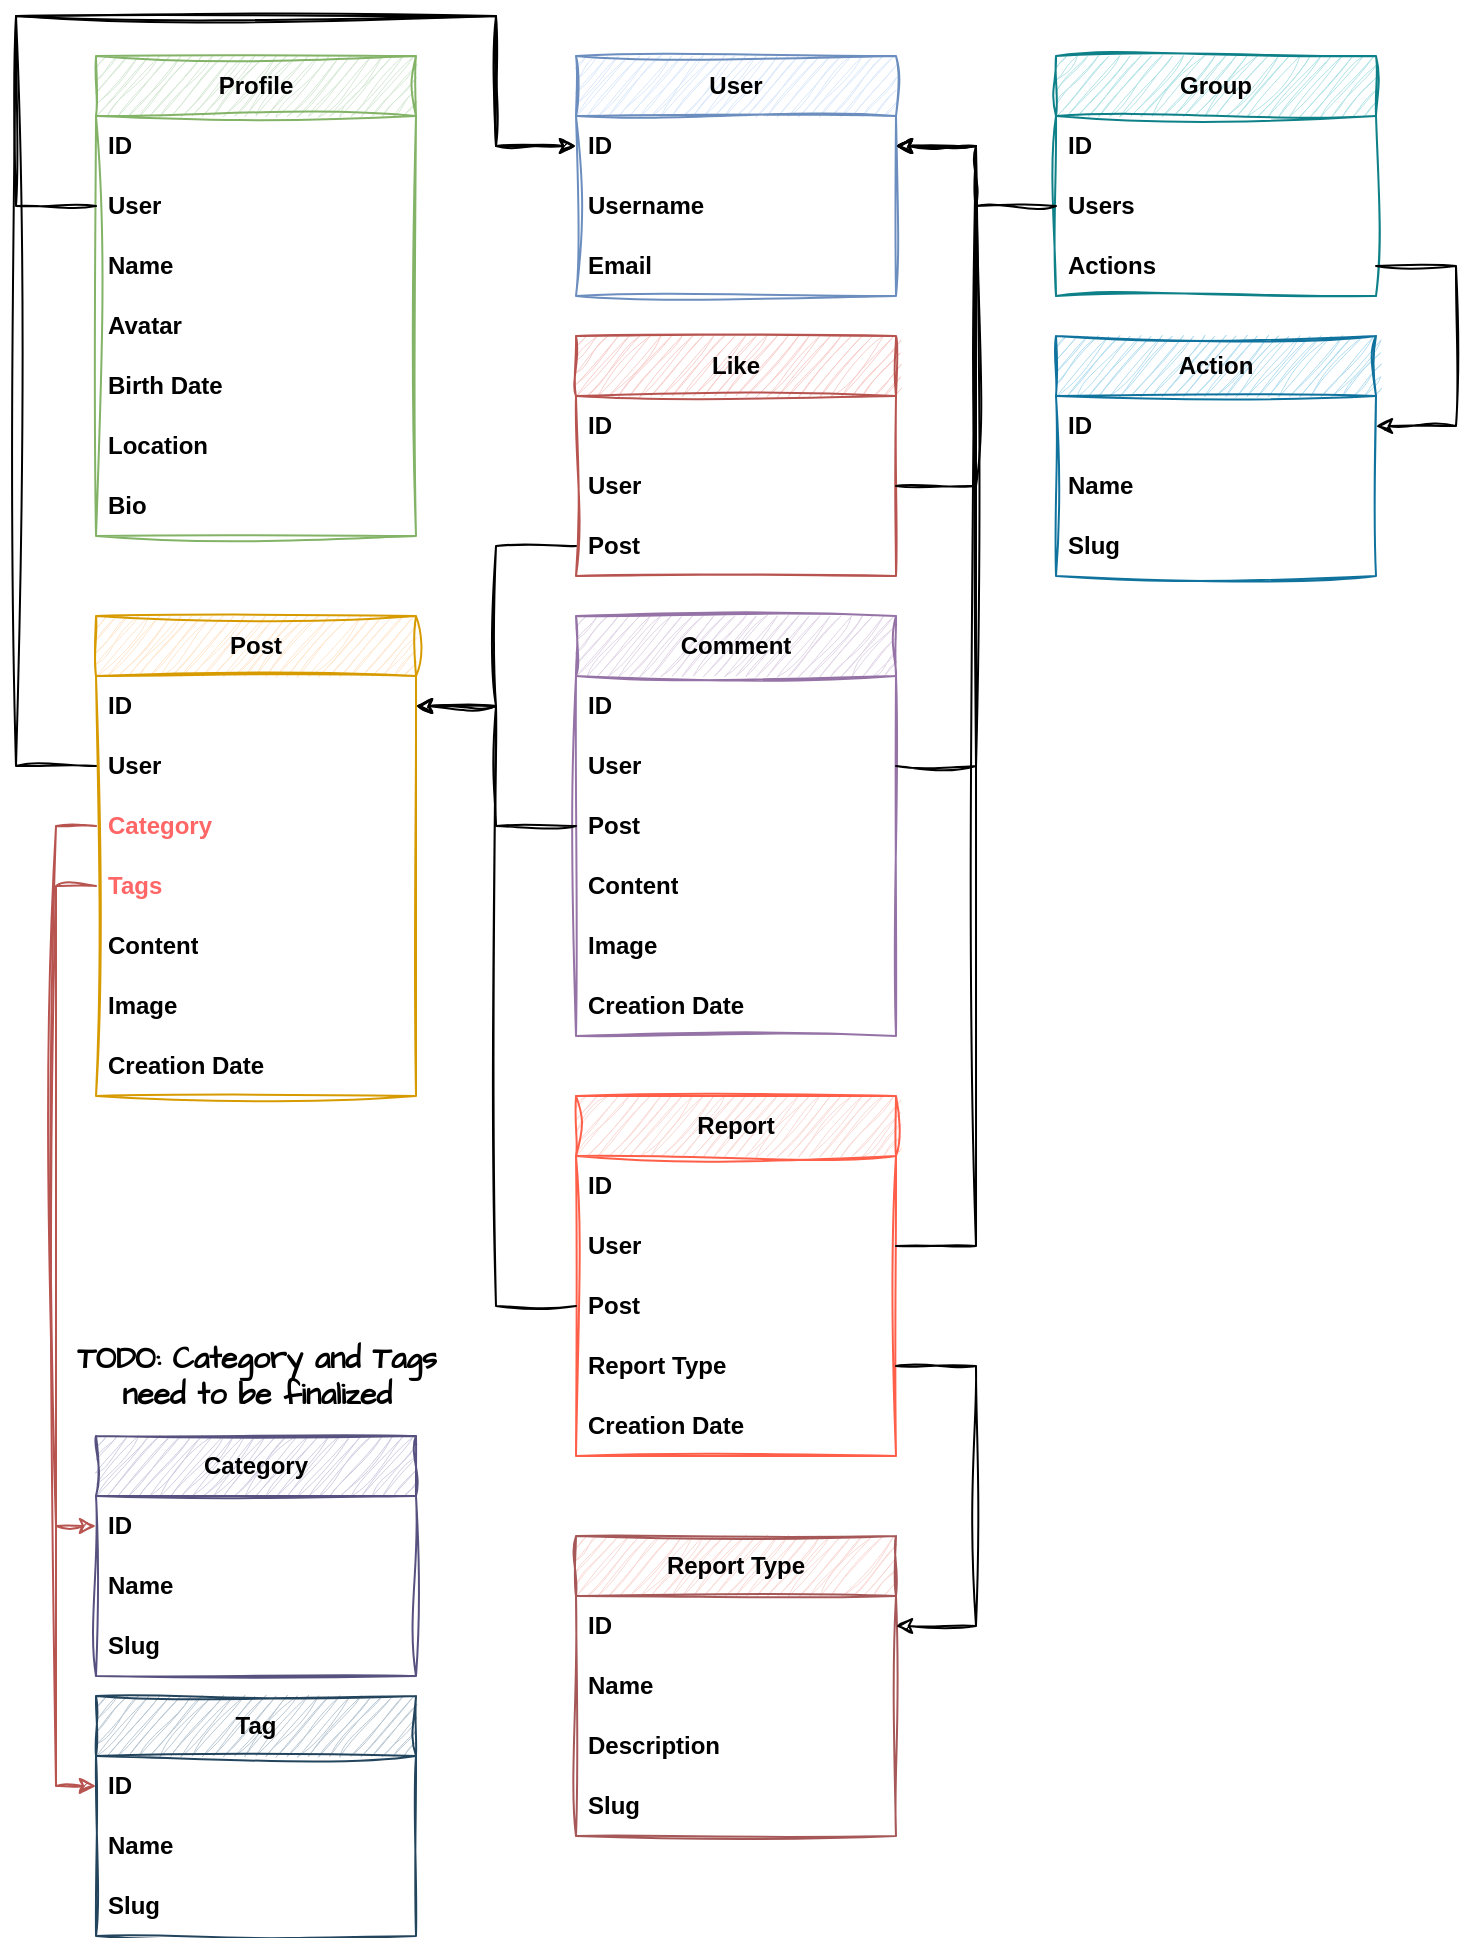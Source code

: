 <mxfile version="23.1.1" type="device">
  <diagram name="Страница — 1" id="5FD7nR56Q4yFlG2jxHn1">
    <mxGraphModel dx="1401" dy="309" grid="1" gridSize="10" guides="1" tooltips="1" connect="1" arrows="1" fold="1" page="1" pageScale="1" pageWidth="827" pageHeight="1169" math="0" shadow="0">
      <root>
        <mxCell id="0" />
        <mxCell id="1" parent="0" />
        <mxCell id="pnuQFp47O7qtw_fw8b88-24" value="User" style="swimlane;fontStyle=1;childLayout=stackLayout;horizontal=1;startSize=30;horizontalStack=0;resizeParent=1;resizeParentMax=0;resizeLast=0;collapsible=1;marginBottom=0;whiteSpace=wrap;html=1;fillColor=#dae8fc;strokeColor=#6c8ebf;fontFamily=Helvetica;rounded=0;sketch=1;curveFitting=1;jiggle=2;" parent="1" vertex="1">
          <mxGeometry x="-520" y="60" width="160" height="120" as="geometry" />
        </mxCell>
        <mxCell id="pnuQFp47O7qtw_fw8b88-25" value="ID" style="text;strokeColor=none;fillColor=none;align=left;verticalAlign=middle;spacingLeft=4;spacingRight=4;overflow=hidden;points=[[0,0.5],[1,0.5]];portConstraint=eastwest;rotatable=0;whiteSpace=wrap;html=1;fontFamily=Helvetica;fontStyle=1;rounded=0;sketch=1;curveFitting=1;jiggle=2;" parent="pnuQFp47O7qtw_fw8b88-24" vertex="1">
          <mxGeometry y="30" width="160" height="30" as="geometry" />
        </mxCell>
        <mxCell id="pnuQFp47O7qtw_fw8b88-26" value="Username" style="text;strokeColor=none;fillColor=none;align=left;verticalAlign=middle;spacingLeft=4;spacingRight=4;overflow=hidden;points=[[0,0.5],[1,0.5]];portConstraint=eastwest;rotatable=0;whiteSpace=wrap;html=1;fontFamily=Helvetica;fontStyle=1;rounded=0;sketch=1;curveFitting=1;jiggle=2;" parent="pnuQFp47O7qtw_fw8b88-24" vertex="1">
          <mxGeometry y="60" width="160" height="30" as="geometry" />
        </mxCell>
        <mxCell id="pnuQFp47O7qtw_fw8b88-27" value="Email" style="text;strokeColor=none;fillColor=none;align=left;verticalAlign=middle;spacingLeft=4;spacingRight=4;overflow=hidden;points=[[0,0.5],[1,0.5]];portConstraint=eastwest;rotatable=0;whiteSpace=wrap;html=1;fontFamily=Helvetica;fontStyle=1;rounded=0;sketch=1;curveFitting=1;jiggle=2;" parent="pnuQFp47O7qtw_fw8b88-24" vertex="1">
          <mxGeometry y="90" width="160" height="30" as="geometry" />
        </mxCell>
        <mxCell id="pnuQFp47O7qtw_fw8b88-28" value="Profile" style="swimlane;fontStyle=1;childLayout=stackLayout;horizontal=1;startSize=30;horizontalStack=0;resizeParent=1;resizeParentMax=0;resizeLast=0;collapsible=1;marginBottom=0;whiteSpace=wrap;html=1;fillColor=#d5e8d4;strokeColor=#82b366;fontFamily=Helvetica;rounded=0;sketch=1;curveFitting=1;jiggle=2;" parent="1" vertex="1">
          <mxGeometry x="-760" y="60" width="160" height="240" as="geometry" />
        </mxCell>
        <mxCell id="pnuQFp47O7qtw_fw8b88-29" value="ID" style="text;strokeColor=none;fillColor=none;align=left;verticalAlign=middle;spacingLeft=4;spacingRight=4;overflow=hidden;points=[[0,0.5],[1,0.5]];portConstraint=eastwest;rotatable=0;whiteSpace=wrap;html=1;fontFamily=Helvetica;fontStyle=1;rounded=0;sketch=1;curveFitting=1;jiggle=2;" parent="pnuQFp47O7qtw_fw8b88-28" vertex="1">
          <mxGeometry y="30" width="160" height="30" as="geometry" />
        </mxCell>
        <mxCell id="pnuQFp47O7qtw_fw8b88-30" value="User" style="text;strokeColor=none;fillColor=none;align=left;verticalAlign=middle;spacingLeft=4;spacingRight=4;overflow=hidden;points=[[0,0.5],[1,0.5]];portConstraint=eastwest;rotatable=0;whiteSpace=wrap;html=1;fontFamily=Helvetica;fontStyle=1;rounded=0;sketch=1;curveFitting=1;jiggle=2;" parent="pnuQFp47O7qtw_fw8b88-28" vertex="1">
          <mxGeometry y="60" width="160" height="30" as="geometry" />
        </mxCell>
        <mxCell id="pnuQFp47O7qtw_fw8b88-31" value="Name" style="text;strokeColor=none;fillColor=none;align=left;verticalAlign=middle;spacingLeft=4;spacingRight=4;overflow=hidden;points=[[0,0.5],[1,0.5]];portConstraint=eastwest;rotatable=0;whiteSpace=wrap;html=1;fontFamily=Helvetica;fontStyle=1;rounded=0;sketch=1;curveFitting=1;jiggle=2;" parent="pnuQFp47O7qtw_fw8b88-28" vertex="1">
          <mxGeometry y="90" width="160" height="30" as="geometry" />
        </mxCell>
        <mxCell id="pnuQFp47O7qtw_fw8b88-32" value="Avatar" style="text;strokeColor=none;fillColor=none;align=left;verticalAlign=middle;spacingLeft=4;spacingRight=4;overflow=hidden;points=[[0,0.5],[1,0.5]];portConstraint=eastwest;rotatable=0;whiteSpace=wrap;html=1;fontFamily=Helvetica;fontStyle=1;rounded=0;sketch=1;curveFitting=1;jiggle=2;" parent="pnuQFp47O7qtw_fw8b88-28" vertex="1">
          <mxGeometry y="120" width="160" height="30" as="geometry" />
        </mxCell>
        <mxCell id="pnuQFp47O7qtw_fw8b88-33" value="Birth Date" style="text;strokeColor=none;fillColor=none;align=left;verticalAlign=middle;spacingLeft=4;spacingRight=4;overflow=hidden;points=[[0,0.5],[1,0.5]];portConstraint=eastwest;rotatable=0;whiteSpace=wrap;html=1;fontFamily=Helvetica;fontStyle=1;rounded=0;sketch=1;curveFitting=1;jiggle=2;fontColor=default;" parent="pnuQFp47O7qtw_fw8b88-28" vertex="1">
          <mxGeometry y="150" width="160" height="30" as="geometry" />
        </mxCell>
        <mxCell id="pnuQFp47O7qtw_fw8b88-35" value="Location" style="text;strokeColor=none;fillColor=none;align=left;verticalAlign=middle;spacingLeft=4;spacingRight=4;overflow=hidden;points=[[0,0.5],[1,0.5]];portConstraint=eastwest;rotatable=0;whiteSpace=wrap;html=1;fontFamily=Helvetica;fontStyle=1;rounded=0;sketch=1;curveFitting=1;jiggle=2;fontColor=default;" parent="pnuQFp47O7qtw_fw8b88-28" vertex="1">
          <mxGeometry y="180" width="160" height="30" as="geometry" />
        </mxCell>
        <mxCell id="pnuQFp47O7qtw_fw8b88-34" value="Bio" style="text;strokeColor=none;fillColor=none;align=left;verticalAlign=middle;spacingLeft=4;spacingRight=4;overflow=hidden;points=[[0,0.5],[1,0.5]];portConstraint=eastwest;rotatable=0;whiteSpace=wrap;html=1;fontFamily=Helvetica;fontStyle=1;rounded=0;sketch=1;curveFitting=1;jiggle=2;fontColor=default;" parent="pnuQFp47O7qtw_fw8b88-28" vertex="1">
          <mxGeometry y="210" width="160" height="30" as="geometry" />
        </mxCell>
        <mxCell id="pnuQFp47O7qtw_fw8b88-36" value="Post" style="swimlane;fontStyle=1;childLayout=stackLayout;horizontal=1;startSize=30;horizontalStack=0;resizeParent=1;resizeParentMax=0;resizeLast=0;collapsible=1;marginBottom=0;whiteSpace=wrap;html=1;fillColor=#ffe6cc;strokeColor=#d79b00;fontFamily=Helvetica;align=center;rounded=0;sketch=1;curveFitting=1;jiggle=2;" parent="1" vertex="1">
          <mxGeometry x="-760" y="340" width="160" height="240" as="geometry" />
        </mxCell>
        <mxCell id="pnuQFp47O7qtw_fw8b88-37" value="ID" style="text;strokeColor=none;fillColor=none;align=left;verticalAlign=middle;spacingLeft=4;spacingRight=4;overflow=hidden;points=[[0,0.5],[1,0.5]];portConstraint=eastwest;rotatable=0;whiteSpace=wrap;html=1;fontFamily=Helvetica;fontStyle=1;rounded=0;sketch=1;curveFitting=1;jiggle=2;" parent="pnuQFp47O7qtw_fw8b88-36" vertex="1">
          <mxGeometry y="30" width="160" height="30" as="geometry" />
        </mxCell>
        <mxCell id="pnuQFp47O7qtw_fw8b88-38" value="User" style="text;strokeColor=none;fillColor=none;align=left;verticalAlign=middle;spacingLeft=4;spacingRight=4;overflow=hidden;points=[[0,0.5],[1,0.5]];portConstraint=eastwest;rotatable=0;whiteSpace=wrap;html=1;fontFamily=Helvetica;fontStyle=1;rounded=0;sketch=1;curveFitting=1;jiggle=2;" parent="pnuQFp47O7qtw_fw8b88-36" vertex="1">
          <mxGeometry y="60" width="160" height="30" as="geometry" />
        </mxCell>
        <mxCell id="pnuQFp47O7qtw_fw8b88-110" value="Category" style="text;strokeColor=none;fillColor=none;align=left;verticalAlign=middle;spacingLeft=4;spacingRight=4;overflow=hidden;points=[[0,0.5],[1,0.5]];portConstraint=eastwest;rotatable=0;whiteSpace=wrap;html=1;fontFamily=Helvetica;fontStyle=1;rounded=0;sketch=1;curveFitting=1;jiggle=2;fontColor=#FF6666;" parent="pnuQFp47O7qtw_fw8b88-36" vertex="1">
          <mxGeometry y="90" width="160" height="30" as="geometry" />
        </mxCell>
        <mxCell id="pnuQFp47O7qtw_fw8b88-111" value="Tags" style="text;strokeColor=none;fillColor=none;align=left;verticalAlign=middle;spacingLeft=4;spacingRight=4;overflow=hidden;points=[[0,0.5],[1,0.5]];portConstraint=eastwest;rotatable=0;whiteSpace=wrap;html=1;fontFamily=Helvetica;fontStyle=1;rounded=0;sketch=1;curveFitting=1;jiggle=2;fontColor=#FF6666;" parent="pnuQFp47O7qtw_fw8b88-36" vertex="1">
          <mxGeometry y="120" width="160" height="30" as="geometry" />
        </mxCell>
        <mxCell id="pnuQFp47O7qtw_fw8b88-39" value="Content" style="text;strokeColor=none;fillColor=none;align=left;verticalAlign=middle;spacingLeft=4;spacingRight=4;overflow=hidden;points=[[0,0.5],[1,0.5]];portConstraint=eastwest;rotatable=0;whiteSpace=wrap;html=1;fontFamily=Helvetica;fontStyle=1;rounded=0;sketch=1;curveFitting=1;jiggle=2;" parent="pnuQFp47O7qtw_fw8b88-36" vertex="1">
          <mxGeometry y="150" width="160" height="30" as="geometry" />
        </mxCell>
        <mxCell id="pnuQFp47O7qtw_fw8b88-40" value="Image" style="text;strokeColor=none;fillColor=none;align=left;verticalAlign=middle;spacingLeft=4;spacingRight=4;overflow=hidden;points=[[0,0.5],[1,0.5]];portConstraint=eastwest;rotatable=0;whiteSpace=wrap;html=1;fontFamily=Helvetica;fontStyle=1;rounded=0;sketch=1;curveFitting=1;jiggle=2;" parent="pnuQFp47O7qtw_fw8b88-36" vertex="1">
          <mxGeometry y="180" width="160" height="30" as="geometry" />
        </mxCell>
        <mxCell id="pnuQFp47O7qtw_fw8b88-41" value="Creation Date" style="text;strokeColor=none;fillColor=none;align=left;verticalAlign=middle;spacingLeft=4;spacingRight=4;overflow=hidden;points=[[0,0.5],[1,0.5]];portConstraint=eastwest;rotatable=0;whiteSpace=wrap;html=1;fontFamily=Helvetica;fontStyle=1;rounded=0;sketch=1;curveFitting=1;jiggle=2;" parent="pnuQFp47O7qtw_fw8b88-36" vertex="1">
          <mxGeometry y="210" width="160" height="30" as="geometry" />
        </mxCell>
        <mxCell id="pnuQFp47O7qtw_fw8b88-46" value="Comment" style="swimlane;fontStyle=1;childLayout=stackLayout;horizontal=1;startSize=30;horizontalStack=0;resizeParent=1;resizeParentMax=0;resizeLast=0;collapsible=1;marginBottom=0;whiteSpace=wrap;html=1;fillColor=#e1d5e7;strokeColor=#9673a6;fontFamily=Helvetica;align=center;rounded=0;sketch=1;curveFitting=1;jiggle=2;" parent="1" vertex="1">
          <mxGeometry x="-520" y="340" width="160" height="210" as="geometry" />
        </mxCell>
        <mxCell id="pnuQFp47O7qtw_fw8b88-47" value="ID" style="text;strokeColor=none;fillColor=none;align=left;verticalAlign=middle;spacingLeft=4;spacingRight=4;overflow=hidden;points=[[0,0.5],[1,0.5]];portConstraint=eastwest;rotatable=0;whiteSpace=wrap;html=1;fontFamily=Helvetica;fontStyle=1;rounded=0;sketch=1;curveFitting=1;jiggle=2;" parent="pnuQFp47O7qtw_fw8b88-46" vertex="1">
          <mxGeometry y="30" width="160" height="30" as="geometry" />
        </mxCell>
        <mxCell id="pnuQFp47O7qtw_fw8b88-48" value="User" style="text;strokeColor=none;fillColor=none;align=left;verticalAlign=middle;spacingLeft=4;spacingRight=4;overflow=hidden;points=[[0,0.5],[1,0.5]];portConstraint=eastwest;rotatable=0;whiteSpace=wrap;html=1;fontFamily=Helvetica;fontStyle=1;rounded=0;sketch=1;curveFitting=1;jiggle=2;" parent="pnuQFp47O7qtw_fw8b88-46" vertex="1">
          <mxGeometry y="60" width="160" height="30" as="geometry" />
        </mxCell>
        <mxCell id="pnuQFp47O7qtw_fw8b88-52" value="Post" style="text;strokeColor=none;fillColor=none;align=left;verticalAlign=middle;spacingLeft=4;spacingRight=4;overflow=hidden;points=[[0,0.5],[1,0.5]];portConstraint=eastwest;rotatable=0;whiteSpace=wrap;html=1;fontFamily=Helvetica;fontStyle=1;rounded=0;sketch=1;curveFitting=1;jiggle=2;" parent="pnuQFp47O7qtw_fw8b88-46" vertex="1">
          <mxGeometry y="90" width="160" height="30" as="geometry" />
        </mxCell>
        <mxCell id="pnuQFp47O7qtw_fw8b88-49" value="Content" style="text;strokeColor=none;fillColor=none;align=left;verticalAlign=middle;spacingLeft=4;spacingRight=4;overflow=hidden;points=[[0,0.5],[1,0.5]];portConstraint=eastwest;rotatable=0;whiteSpace=wrap;html=1;fontFamily=Helvetica;fontStyle=1;rounded=0;sketch=1;curveFitting=1;jiggle=2;" parent="pnuQFp47O7qtw_fw8b88-46" vertex="1">
          <mxGeometry y="120" width="160" height="30" as="geometry" />
        </mxCell>
        <mxCell id="pnuQFp47O7qtw_fw8b88-50" value="Image" style="text;strokeColor=none;fillColor=none;align=left;verticalAlign=middle;spacingLeft=4;spacingRight=4;overflow=hidden;points=[[0,0.5],[1,0.5]];portConstraint=eastwest;rotatable=0;whiteSpace=wrap;html=1;fontFamily=Helvetica;fontStyle=1;rounded=0;sketch=1;curveFitting=1;jiggle=2;" parent="pnuQFp47O7qtw_fw8b88-46" vertex="1">
          <mxGeometry y="150" width="160" height="30" as="geometry" />
        </mxCell>
        <mxCell id="pnuQFp47O7qtw_fw8b88-51" value="Creation Date" style="text;strokeColor=none;fillColor=none;align=left;verticalAlign=middle;spacingLeft=4;spacingRight=4;overflow=hidden;points=[[0,0.5],[1,0.5]];portConstraint=eastwest;rotatable=0;whiteSpace=wrap;html=1;fontFamily=Helvetica;fontStyle=1;labelBorderColor=none;labelBackgroundColor=none;rounded=0;sketch=1;curveFitting=1;jiggle=2;" parent="pnuQFp47O7qtw_fw8b88-46" vertex="1">
          <mxGeometry y="180" width="160" height="30" as="geometry" />
        </mxCell>
        <mxCell id="pnuQFp47O7qtw_fw8b88-54" value="Like" style="swimlane;fontStyle=1;childLayout=stackLayout;horizontal=1;startSize=30;horizontalStack=0;resizeParent=1;resizeParentMax=0;resizeLast=0;collapsible=1;marginBottom=0;whiteSpace=wrap;html=1;fillColor=#f8cecc;strokeColor=#b85450;fontFamily=Helvetica;align=center;rounded=0;sketch=1;curveFitting=1;jiggle=2;" parent="1" vertex="1">
          <mxGeometry x="-520" y="200" width="160" height="120" as="geometry" />
        </mxCell>
        <mxCell id="pnuQFp47O7qtw_fw8b88-55" value="ID" style="text;strokeColor=none;fillColor=none;align=left;verticalAlign=middle;spacingLeft=4;spacingRight=4;overflow=hidden;points=[[0,0.5],[1,0.5]];portConstraint=eastwest;rotatable=0;whiteSpace=wrap;html=1;fontFamily=Helvetica;fontStyle=1;rounded=0;sketch=1;curveFitting=1;jiggle=2;" parent="pnuQFp47O7qtw_fw8b88-54" vertex="1">
          <mxGeometry y="30" width="160" height="30" as="geometry" />
        </mxCell>
        <mxCell id="pnuQFp47O7qtw_fw8b88-56" value="User" style="text;strokeColor=none;fillColor=none;align=left;verticalAlign=middle;spacingLeft=4;spacingRight=4;overflow=hidden;points=[[0,0.5],[1,0.5]];portConstraint=eastwest;rotatable=0;whiteSpace=wrap;html=1;fontFamily=Helvetica;fontStyle=1;rounded=0;sketch=1;curveFitting=1;jiggle=2;" parent="pnuQFp47O7qtw_fw8b88-54" vertex="1">
          <mxGeometry y="60" width="160" height="30" as="geometry" />
        </mxCell>
        <mxCell id="pnuQFp47O7qtw_fw8b88-57" value="Post" style="text;strokeColor=none;fillColor=none;align=left;verticalAlign=middle;spacingLeft=4;spacingRight=4;overflow=hidden;points=[[0,0.5],[1,0.5]];portConstraint=eastwest;rotatable=0;whiteSpace=wrap;html=1;fontFamily=Helvetica;fontStyle=1;rounded=0;sketch=1;curveFitting=1;jiggle=2;" parent="pnuQFp47O7qtw_fw8b88-54" vertex="1">
          <mxGeometry y="90" width="160" height="30" as="geometry" />
        </mxCell>
        <mxCell id="pnuQFp47O7qtw_fw8b88-85" style="edgeStyle=orthogonalEdgeStyle;rounded=0;orthogonalLoop=1;jettySize=auto;html=1;entryX=1;entryY=0.5;entryDx=0;entryDy=0;fontFamily=Helvetica;fontStyle=1;align=left;sketch=1;curveFitting=1;jiggle=2;" parent="1" source="pnuQFp47O7qtw_fw8b88-48" target="pnuQFp47O7qtw_fw8b88-25" edge="1">
          <mxGeometry relative="1" as="geometry">
            <Array as="points">
              <mxPoint x="-320" y="415" />
              <mxPoint x="-320" y="105" />
            </Array>
          </mxGeometry>
        </mxCell>
        <mxCell id="pnuQFp47O7qtw_fw8b88-86" style="edgeStyle=orthogonalEdgeStyle;rounded=0;orthogonalLoop=1;jettySize=auto;html=1;entryX=1;entryY=0.5;entryDx=0;entryDy=0;fontFamily=Helvetica;fontStyle=1;align=left;sketch=1;curveFitting=1;jiggle=2;" parent="1" source="pnuQFp47O7qtw_fw8b88-56" target="pnuQFp47O7qtw_fw8b88-25" edge="1">
          <mxGeometry relative="1" as="geometry">
            <Array as="points">
              <mxPoint x="-320" y="275" />
              <mxPoint x="-320" y="105" />
            </Array>
          </mxGeometry>
        </mxCell>
        <mxCell id="pnuQFp47O7qtw_fw8b88-88" style="edgeStyle=orthogonalEdgeStyle;rounded=0;orthogonalLoop=1;jettySize=auto;html=1;entryX=0;entryY=0.5;entryDx=0;entryDy=0;fontFamily=Helvetica;sketch=1;curveFitting=1;jiggle=2;" parent="1" source="pnuQFp47O7qtw_fw8b88-30" target="pnuQFp47O7qtw_fw8b88-25" edge="1">
          <mxGeometry relative="1" as="geometry">
            <Array as="points">
              <mxPoint x="-800" y="135" />
              <mxPoint x="-800" y="40" />
              <mxPoint x="-560" y="40" />
              <mxPoint x="-560" y="105" />
            </Array>
          </mxGeometry>
        </mxCell>
        <mxCell id="pnuQFp47O7qtw_fw8b88-89" style="edgeStyle=orthogonalEdgeStyle;rounded=0;orthogonalLoop=1;jettySize=auto;html=1;entryX=0;entryY=0.5;entryDx=0;entryDy=0;fontFamily=Helvetica;sketch=1;curveFitting=1;jiggle=2;" parent="1" source="pnuQFp47O7qtw_fw8b88-38" target="pnuQFp47O7qtw_fw8b88-25" edge="1">
          <mxGeometry relative="1" as="geometry">
            <Array as="points">
              <mxPoint x="-800" y="415" />
              <mxPoint x="-800" y="40" />
              <mxPoint x="-560" y="40" />
              <mxPoint x="-560" y="105" />
            </Array>
          </mxGeometry>
        </mxCell>
        <mxCell id="pnuQFp47O7qtw_fw8b88-90" style="edgeStyle=orthogonalEdgeStyle;rounded=0;orthogonalLoop=1;jettySize=auto;html=1;entryX=1;entryY=0.5;entryDx=0;entryDy=0;fontFamily=Helvetica;fontStyle=1;align=left;sketch=1;curveFitting=1;jiggle=2;" parent="1" source="pnuQFp47O7qtw_fw8b88-52" target="pnuQFp47O7qtw_fw8b88-37" edge="1">
          <mxGeometry relative="1" as="geometry" />
        </mxCell>
        <mxCell id="pnuQFp47O7qtw_fw8b88-91" style="edgeStyle=orthogonalEdgeStyle;rounded=0;orthogonalLoop=1;jettySize=auto;html=1;entryX=1;entryY=0.5;entryDx=0;entryDy=0;fontFamily=Helvetica;fontStyle=1;align=left;sketch=1;curveFitting=1;jiggle=2;" parent="1" source="pnuQFp47O7qtw_fw8b88-57" target="pnuQFp47O7qtw_fw8b88-37" edge="1">
          <mxGeometry relative="1" as="geometry" />
        </mxCell>
        <mxCell id="pnuQFp47O7qtw_fw8b88-93" value="Group" style="swimlane;fontStyle=1;childLayout=stackLayout;horizontal=1;startSize=30;horizontalStack=0;resizeParent=1;resizeParentMax=0;resizeLast=0;collapsible=1;marginBottom=0;whiteSpace=wrap;html=1;fontFamily=Helvetica;rounded=0;sketch=1;curveFitting=1;jiggle=2;fillColor=#b0e3e6;strokeColor=#0e8088;" parent="1" vertex="1">
          <mxGeometry x="-280" y="60" width="160" height="120" as="geometry" />
        </mxCell>
        <mxCell id="pnuQFp47O7qtw_fw8b88-94" value="ID" style="text;strokeColor=none;fillColor=none;align=left;verticalAlign=middle;spacingLeft=4;spacingRight=4;overflow=hidden;points=[[0,0.5],[1,0.5]];portConstraint=eastwest;rotatable=0;whiteSpace=wrap;html=1;fontFamily=Helvetica;fontStyle=1;rounded=0;sketch=1;curveFitting=1;jiggle=2;" parent="pnuQFp47O7qtw_fw8b88-93" vertex="1">
          <mxGeometry y="30" width="160" height="30" as="geometry" />
        </mxCell>
        <mxCell id="pnuQFp47O7qtw_fw8b88-95" value="Users" style="text;strokeColor=none;fillColor=none;align=left;verticalAlign=middle;spacingLeft=4;spacingRight=4;overflow=hidden;points=[[0,0.5],[1,0.5]];portConstraint=eastwest;rotatable=0;whiteSpace=wrap;html=1;fontFamily=Helvetica;fontStyle=1;rounded=0;sketch=1;curveFitting=1;jiggle=2;" parent="pnuQFp47O7qtw_fw8b88-93" vertex="1">
          <mxGeometry y="60" width="160" height="30" as="geometry" />
        </mxCell>
        <mxCell id="pnuQFp47O7qtw_fw8b88-96" value="Actions" style="text;strokeColor=none;fillColor=none;align=left;verticalAlign=middle;spacingLeft=4;spacingRight=4;overflow=hidden;points=[[0,0.5],[1,0.5]];portConstraint=eastwest;rotatable=0;whiteSpace=wrap;html=1;fontFamily=Helvetica;fontStyle=1;rounded=0;sketch=1;curveFitting=1;jiggle=2;" parent="pnuQFp47O7qtw_fw8b88-93" vertex="1">
          <mxGeometry y="90" width="160" height="30" as="geometry" />
        </mxCell>
        <mxCell id="pnuQFp47O7qtw_fw8b88-97" style="edgeStyle=orthogonalEdgeStyle;rounded=0;orthogonalLoop=1;jettySize=auto;html=1;entryX=1;entryY=0.5;entryDx=0;entryDy=0;sketch=1;curveFitting=1;jiggle=2;" parent="1" source="pnuQFp47O7qtw_fw8b88-95" target="pnuQFp47O7qtw_fw8b88-25" edge="1">
          <mxGeometry relative="1" as="geometry" />
        </mxCell>
        <mxCell id="pnuQFp47O7qtw_fw8b88-98" value="Action" style="swimlane;fontStyle=1;childLayout=stackLayout;horizontal=1;startSize=30;horizontalStack=0;resizeParent=1;resizeParentMax=0;resizeLast=0;collapsible=1;marginBottom=0;whiteSpace=wrap;html=1;fontFamily=Helvetica;rounded=0;fillColor=#b1ddf0;strokeColor=#10739e;sketch=1;curveFitting=1;jiggle=2;" parent="1" vertex="1">
          <mxGeometry x="-280" y="200" width="160" height="120" as="geometry" />
        </mxCell>
        <mxCell id="pnuQFp47O7qtw_fw8b88-99" value="ID" style="text;strokeColor=none;fillColor=none;align=left;verticalAlign=middle;spacingLeft=4;spacingRight=4;overflow=hidden;points=[[0,0.5],[1,0.5]];portConstraint=eastwest;rotatable=0;whiteSpace=wrap;html=1;fontFamily=Helvetica;fontStyle=1;rounded=0;sketch=1;curveFitting=1;jiggle=2;" parent="pnuQFp47O7qtw_fw8b88-98" vertex="1">
          <mxGeometry y="30" width="160" height="30" as="geometry" />
        </mxCell>
        <mxCell id="pnuQFp47O7qtw_fw8b88-100" value="Name" style="text;strokeColor=none;fillColor=none;align=left;verticalAlign=middle;spacingLeft=4;spacingRight=4;overflow=hidden;points=[[0,0.5],[1,0.5]];portConstraint=eastwest;rotatable=0;whiteSpace=wrap;html=1;fontFamily=Helvetica;fontStyle=1;rounded=0;sketch=1;curveFitting=1;jiggle=2;" parent="pnuQFp47O7qtw_fw8b88-98" vertex="1">
          <mxGeometry y="60" width="160" height="30" as="geometry" />
        </mxCell>
        <mxCell id="pnuQFp47O7qtw_fw8b88-101" value="Slug" style="text;strokeColor=none;fillColor=none;align=left;verticalAlign=middle;spacingLeft=4;spacingRight=4;overflow=hidden;points=[[0,0.5],[1,0.5]];portConstraint=eastwest;rotatable=0;whiteSpace=wrap;html=1;fontFamily=Helvetica;fontStyle=1;rounded=0;sketch=1;curveFitting=1;jiggle=2;" parent="pnuQFp47O7qtw_fw8b88-98" vertex="1">
          <mxGeometry y="90" width="160" height="30" as="geometry" />
        </mxCell>
        <mxCell id="pnuQFp47O7qtw_fw8b88-103" style="edgeStyle=orthogonalEdgeStyle;rounded=0;orthogonalLoop=1;jettySize=auto;html=1;entryX=1;entryY=0.5;entryDx=0;entryDy=0;sketch=1;curveFitting=1;jiggle=2;" parent="1" source="pnuQFp47O7qtw_fw8b88-96" target="pnuQFp47O7qtw_fw8b88-99" edge="1">
          <mxGeometry relative="1" as="geometry">
            <Array as="points">
              <mxPoint x="-80" y="165" />
              <mxPoint x="-80" y="245" />
            </Array>
          </mxGeometry>
        </mxCell>
        <mxCell id="pnuQFp47O7qtw_fw8b88-104" value="Category" style="swimlane;fontStyle=1;childLayout=stackLayout;horizontal=1;startSize=30;horizontalStack=0;resizeParent=1;resizeParentMax=0;resizeLast=0;collapsible=1;marginBottom=0;whiteSpace=wrap;html=1;fillColor=#d0cee2;strokeColor=#56517e;fontFamily=Helvetica;align=center;rounded=0;sketch=1;curveFitting=1;jiggle=2;" parent="1" vertex="1">
          <mxGeometry x="-760" y="750" width="160" height="120" as="geometry" />
        </mxCell>
        <mxCell id="pnuQFp47O7qtw_fw8b88-105" value="ID" style="text;strokeColor=none;fillColor=none;align=left;verticalAlign=middle;spacingLeft=4;spacingRight=4;overflow=hidden;points=[[0,0.5],[1,0.5]];portConstraint=eastwest;rotatable=0;whiteSpace=wrap;html=1;fontFamily=Helvetica;fontStyle=1;rounded=0;sketch=1;curveFitting=1;jiggle=2;" parent="pnuQFp47O7qtw_fw8b88-104" vertex="1">
          <mxGeometry y="30" width="160" height="30" as="geometry" />
        </mxCell>
        <mxCell id="pnuQFp47O7qtw_fw8b88-106" value="Name" style="text;strokeColor=none;fillColor=none;align=left;verticalAlign=middle;spacingLeft=4;spacingRight=4;overflow=hidden;points=[[0,0.5],[1,0.5]];portConstraint=eastwest;rotatable=0;whiteSpace=wrap;html=1;fontFamily=Helvetica;fontStyle=1;rounded=0;sketch=1;curveFitting=1;jiggle=2;" parent="pnuQFp47O7qtw_fw8b88-104" vertex="1">
          <mxGeometry y="60" width="160" height="30" as="geometry" />
        </mxCell>
        <mxCell id="pnuQFp47O7qtw_fw8b88-107" value="Slug" style="text;strokeColor=none;fillColor=none;align=left;verticalAlign=middle;spacingLeft=4;spacingRight=4;overflow=hidden;points=[[0,0.5],[1,0.5]];portConstraint=eastwest;rotatable=0;whiteSpace=wrap;html=1;fontFamily=Helvetica;fontStyle=1;rounded=0;sketch=1;curveFitting=1;jiggle=2;" parent="pnuQFp47O7qtw_fw8b88-104" vertex="1">
          <mxGeometry y="90" width="160" height="30" as="geometry" />
        </mxCell>
        <mxCell id="pnuQFp47O7qtw_fw8b88-113" value="Tag" style="swimlane;fontStyle=1;childLayout=stackLayout;horizontal=1;startSize=30;horizontalStack=0;resizeParent=1;resizeParentMax=0;resizeLast=0;collapsible=1;marginBottom=0;whiteSpace=wrap;html=1;fillColor=#bac8d3;strokeColor=#23445d;fontFamily=Helvetica;align=center;rounded=0;sketch=1;curveFitting=1;jiggle=2;" parent="1" vertex="1">
          <mxGeometry x="-760" y="880" width="160" height="120" as="geometry" />
        </mxCell>
        <mxCell id="pnuQFp47O7qtw_fw8b88-114" value="ID" style="text;strokeColor=none;fillColor=none;align=left;verticalAlign=middle;spacingLeft=4;spacingRight=4;overflow=hidden;points=[[0,0.5],[1,0.5]];portConstraint=eastwest;rotatable=0;whiteSpace=wrap;html=1;fontFamily=Helvetica;fontStyle=1;rounded=0;sketch=1;curveFitting=1;jiggle=2;" parent="pnuQFp47O7qtw_fw8b88-113" vertex="1">
          <mxGeometry y="30" width="160" height="30" as="geometry" />
        </mxCell>
        <mxCell id="pnuQFp47O7qtw_fw8b88-115" value="Name" style="text;strokeColor=none;fillColor=none;align=left;verticalAlign=middle;spacingLeft=4;spacingRight=4;overflow=hidden;points=[[0,0.5],[1,0.5]];portConstraint=eastwest;rotatable=0;whiteSpace=wrap;html=1;fontFamily=Helvetica;fontStyle=1;rounded=0;sketch=1;curveFitting=1;jiggle=2;" parent="pnuQFp47O7qtw_fw8b88-113" vertex="1">
          <mxGeometry y="60" width="160" height="30" as="geometry" />
        </mxCell>
        <mxCell id="pnuQFp47O7qtw_fw8b88-116" value="Slug" style="text;strokeColor=none;fillColor=none;align=left;verticalAlign=middle;spacingLeft=4;spacingRight=4;overflow=hidden;points=[[0,0.5],[1,0.5]];portConstraint=eastwest;rotatable=0;whiteSpace=wrap;html=1;fontFamily=Helvetica;fontStyle=1;rounded=0;sketch=1;curveFitting=1;jiggle=2;" parent="pnuQFp47O7qtw_fw8b88-113" vertex="1">
          <mxGeometry y="90" width="160" height="30" as="geometry" />
        </mxCell>
        <mxCell id="pnuQFp47O7qtw_fw8b88-118" value="Report" style="swimlane;fontStyle=1;childLayout=stackLayout;horizontal=1;startSize=30;horizontalStack=0;resizeParent=1;resizeParentMax=0;resizeLast=0;collapsible=1;marginBottom=0;whiteSpace=wrap;html=1;fillColor=#fad9d5;strokeColor=#FF5F49;fontFamily=Helvetica;align=center;rounded=0;sketch=1;curveFitting=1;jiggle=2;" parent="1" vertex="1">
          <mxGeometry x="-520" y="580" width="160" height="180" as="geometry" />
        </mxCell>
        <mxCell id="pnuQFp47O7qtw_fw8b88-119" value="ID" style="text;strokeColor=none;fillColor=none;align=left;verticalAlign=middle;spacingLeft=4;spacingRight=4;overflow=hidden;points=[[0,0.5],[1,0.5]];portConstraint=eastwest;rotatable=0;whiteSpace=wrap;html=1;fontFamily=Helvetica;fontStyle=1;rounded=0;sketch=1;curveFitting=1;jiggle=2;" parent="pnuQFp47O7qtw_fw8b88-118" vertex="1">
          <mxGeometry y="30" width="160" height="30" as="geometry" />
        </mxCell>
        <mxCell id="pnuQFp47O7qtw_fw8b88-120" value="User" style="text;strokeColor=none;fillColor=none;align=left;verticalAlign=middle;spacingLeft=4;spacingRight=4;overflow=hidden;points=[[0,0.5],[1,0.5]];portConstraint=eastwest;rotatable=0;whiteSpace=wrap;html=1;fontFamily=Helvetica;fontStyle=1;rounded=0;sketch=1;curveFitting=1;jiggle=2;" parent="pnuQFp47O7qtw_fw8b88-118" vertex="1">
          <mxGeometry y="60" width="160" height="30" as="geometry" />
        </mxCell>
        <mxCell id="pnuQFp47O7qtw_fw8b88-121" value="Post" style="text;strokeColor=none;fillColor=none;align=left;verticalAlign=middle;spacingLeft=4;spacingRight=4;overflow=hidden;points=[[0,0.5],[1,0.5]];portConstraint=eastwest;rotatable=0;whiteSpace=wrap;html=1;fontFamily=Helvetica;fontStyle=1;rounded=0;sketch=1;curveFitting=1;jiggle=2;" parent="pnuQFp47O7qtw_fw8b88-118" vertex="1">
          <mxGeometry y="90" width="160" height="30" as="geometry" />
        </mxCell>
        <mxCell id="pnuQFp47O7qtw_fw8b88-125" value="Report Type" style="text;strokeColor=none;fillColor=none;align=left;verticalAlign=middle;spacingLeft=4;spacingRight=4;overflow=hidden;points=[[0,0.5],[1,0.5]];portConstraint=eastwest;rotatable=0;whiteSpace=wrap;html=1;fontFamily=Helvetica;fontStyle=1;rounded=0;sketch=1;curveFitting=1;jiggle=2;" parent="pnuQFp47O7qtw_fw8b88-118" vertex="1">
          <mxGeometry y="120" width="160" height="30" as="geometry" />
        </mxCell>
        <mxCell id="pnuQFp47O7qtw_fw8b88-124" value="Creation Date" style="text;strokeColor=none;fillColor=none;align=left;verticalAlign=middle;spacingLeft=4;spacingRight=4;overflow=hidden;points=[[0,0.5],[1,0.5]];portConstraint=eastwest;rotatable=0;whiteSpace=wrap;html=1;fontFamily=Helvetica;fontStyle=1;labelBorderColor=none;labelBackgroundColor=none;rounded=0;sketch=1;curveFitting=1;jiggle=2;" parent="pnuQFp47O7qtw_fw8b88-118" vertex="1">
          <mxGeometry y="150" width="160" height="30" as="geometry" />
        </mxCell>
        <mxCell id="pnuQFp47O7qtw_fw8b88-126" value="Report Type" style="swimlane;fontStyle=1;childLayout=stackLayout;horizontal=1;startSize=30;horizontalStack=0;resizeParent=1;resizeParentMax=0;resizeLast=0;collapsible=1;marginBottom=0;whiteSpace=wrap;html=1;fillColor=#FAD9D5;strokeColor=#A65858;fontFamily=Helvetica;align=center;rounded=0;sketch=1;curveFitting=1;jiggle=2;" parent="1" vertex="1">
          <mxGeometry x="-520" y="800" width="160" height="150" as="geometry" />
        </mxCell>
        <mxCell id="pnuQFp47O7qtw_fw8b88-127" value="ID" style="text;strokeColor=none;fillColor=none;align=left;verticalAlign=middle;spacingLeft=4;spacingRight=4;overflow=hidden;points=[[0,0.5],[1,0.5]];portConstraint=eastwest;rotatable=0;whiteSpace=wrap;html=1;fontFamily=Helvetica;fontStyle=1;rounded=0;sketch=1;curveFitting=1;jiggle=2;" parent="pnuQFp47O7qtw_fw8b88-126" vertex="1">
          <mxGeometry y="30" width="160" height="30" as="geometry" />
        </mxCell>
        <mxCell id="pnuQFp47O7qtw_fw8b88-130" value="Name" style="text;strokeColor=none;fillColor=none;align=left;verticalAlign=middle;spacingLeft=4;spacingRight=4;overflow=hidden;points=[[0,0.5],[1,0.5]];portConstraint=eastwest;rotatable=0;whiteSpace=wrap;html=1;fontFamily=Helvetica;fontStyle=1;rounded=0;sketch=1;curveFitting=1;jiggle=2;" parent="pnuQFp47O7qtw_fw8b88-126" vertex="1">
          <mxGeometry y="60" width="160" height="30" as="geometry" />
        </mxCell>
        <mxCell id="pnuQFp47O7qtw_fw8b88-137" value="Description" style="text;strokeColor=none;fillColor=none;align=left;verticalAlign=middle;spacingLeft=4;spacingRight=4;overflow=hidden;points=[[0,0.5],[1,0.5]];portConstraint=eastwest;rotatable=0;whiteSpace=wrap;html=1;fontFamily=Helvetica;fontStyle=1;rounded=0;sketch=1;curveFitting=1;jiggle=2;" parent="pnuQFp47O7qtw_fw8b88-126" vertex="1">
          <mxGeometry y="90" width="160" height="30" as="geometry" />
        </mxCell>
        <mxCell id="pnuQFp47O7qtw_fw8b88-132" value="Slug" style="text;strokeColor=none;fillColor=none;align=left;verticalAlign=middle;spacingLeft=4;spacingRight=4;overflow=hidden;points=[[0,0.5],[1,0.5]];portConstraint=eastwest;rotatable=0;whiteSpace=wrap;html=1;fontFamily=Helvetica;fontStyle=1;rounded=0;sketch=1;curveFitting=1;jiggle=2;" parent="pnuQFp47O7qtw_fw8b88-126" vertex="1">
          <mxGeometry y="120" width="160" height="30" as="geometry" />
        </mxCell>
        <mxCell id="pnuQFp47O7qtw_fw8b88-134" style="edgeStyle=orthogonalEdgeStyle;rounded=0;sketch=1;hachureGap=4;jiggle=2;curveFitting=1;orthogonalLoop=1;jettySize=auto;html=1;entryX=1;entryY=0.5;entryDx=0;entryDy=0;fontFamily=Architects Daughter;fontSource=https%3A%2F%2Ffonts.googleapis.com%2Fcss%3Ffamily%3DArchitects%2BDaughter;fontSize=16;" parent="1" source="pnuQFp47O7qtw_fw8b88-125" target="pnuQFp47O7qtw_fw8b88-127" edge="1">
          <mxGeometry relative="1" as="geometry">
            <Array as="points">
              <mxPoint x="-320" y="715" />
              <mxPoint x="-320" y="845" />
            </Array>
          </mxGeometry>
        </mxCell>
        <mxCell id="pnuQFp47O7qtw_fw8b88-135" style="edgeStyle=orthogonalEdgeStyle;rounded=0;sketch=1;hachureGap=4;jiggle=2;curveFitting=1;orthogonalLoop=1;jettySize=auto;html=1;entryX=1;entryY=0.5;entryDx=0;entryDy=0;fontFamily=Architects Daughter;fontSource=https%3A%2F%2Ffonts.googleapis.com%2Fcss%3Ffamily%3DArchitects%2BDaughter;fontSize=16;" parent="1" source="pnuQFp47O7qtw_fw8b88-121" target="pnuQFp47O7qtw_fw8b88-37" edge="1">
          <mxGeometry relative="1" as="geometry" />
        </mxCell>
        <mxCell id="pnuQFp47O7qtw_fw8b88-136" style="edgeStyle=orthogonalEdgeStyle;rounded=0;sketch=1;hachureGap=4;jiggle=2;curveFitting=1;orthogonalLoop=1;jettySize=auto;html=1;entryX=1;entryY=0.5;entryDx=0;entryDy=0;fontFamily=Architects Daughter;fontSource=https%3A%2F%2Ffonts.googleapis.com%2Fcss%3Ffamily%3DArchitects%2BDaughter;fontSize=16;" parent="1" source="pnuQFp47O7qtw_fw8b88-120" target="pnuQFp47O7qtw_fw8b88-25" edge="1">
          <mxGeometry relative="1" as="geometry">
            <Array as="points">
              <mxPoint x="-320" y="655" />
              <mxPoint x="-320" y="105" />
            </Array>
          </mxGeometry>
        </mxCell>
        <mxCell id="72Vsp5eB79P59exmHaUW-1" style="edgeStyle=orthogonalEdgeStyle;rounded=0;sketch=1;hachureGap=4;jiggle=2;curveFitting=1;orthogonalLoop=1;jettySize=auto;html=1;entryX=0;entryY=0.5;entryDx=0;entryDy=0;fontFamily=Architects Daughter;fontSource=https%3A%2F%2Ffonts.googleapis.com%2Fcss%3Ffamily%3DArchitects%2BDaughter;fontSize=16;strokeColor=#b85450;fillColor=#f8cecc;" parent="1" source="pnuQFp47O7qtw_fw8b88-110" target="pnuQFp47O7qtw_fw8b88-105" edge="1">
          <mxGeometry relative="1" as="geometry" />
        </mxCell>
        <mxCell id="72Vsp5eB79P59exmHaUW-2" style="edgeStyle=orthogonalEdgeStyle;rounded=0;sketch=1;hachureGap=4;jiggle=2;curveFitting=1;orthogonalLoop=1;jettySize=auto;html=1;entryX=0;entryY=0.5;entryDx=0;entryDy=0;fontFamily=Architects Daughter;fontSource=https%3A%2F%2Ffonts.googleapis.com%2Fcss%3Ffamily%3DArchitects%2BDaughter;fontSize=16;fontColor=#FF5E5E;fillColor=#f8cecc;strokeColor=#b85450;" parent="1" source="pnuQFp47O7qtw_fw8b88-111" target="pnuQFp47O7qtw_fw8b88-114" edge="1">
          <mxGeometry relative="1" as="geometry" />
        </mxCell>
        <mxCell id="72Vsp5eB79P59exmHaUW-3" value="TODO:&amp;nbsp;Category and Tags &lt;br style=&quot;font-size: 15px;&quot;&gt;need to be finalized" style="text;strokeColor=none;fillColor=none;html=1;fontSize=15;fontStyle=1;verticalAlign=middle;align=center;fontFamily=Architects Daughter;" parent="1" vertex="1">
          <mxGeometry x="-805" y="700" width="250" height="40" as="geometry" />
        </mxCell>
      </root>
    </mxGraphModel>
  </diagram>
</mxfile>

